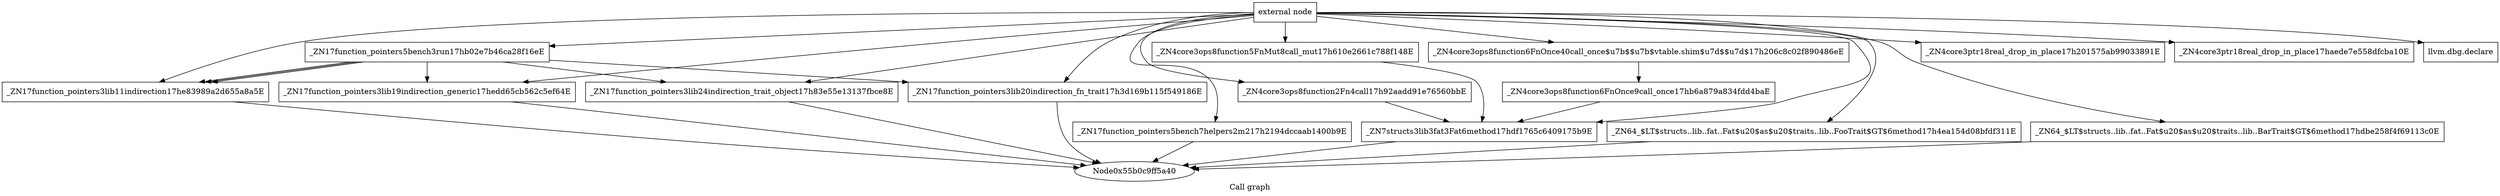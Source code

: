 digraph "Call graph" {
	label="Call graph";

	Node0x55b0c9ff5a10 [shape=record,label="{external node}"];
	Node0x55b0c9ff5a10 -> Node0x55b0c9ff5ab0;
	Node0x55b0c9ff5a10 -> Node0x55b0c9ff7350;
	Node0x55b0c9ff5a10 -> Node0x55b0c9ff73c0;
	Node0x55b0c9ff5a10 -> Node0x55b0c9ff7c80;
	Node0x55b0c9ff5a10 -> Node0x55b0c9ff7cf0;
	Node0x55b0c9ff5a10 -> Node0x55b0c9ff7d60;
	Node0x55b0c9ff5a10 -> Node0x55b0c9fe9420;
	Node0x55b0c9ff5a10 -> Node0x55b0c9fe94c0;
	Node0x55b0c9ff5a10 -> Node0x55b0c9fe9560;
	Node0x55b0c9ff5a10 -> Node0x55b0c9fe9600;
	Node0x55b0c9ff5a10 -> Node0x55b0c9facc30;
	Node0x55b0c9ff5a10 -> Node0x55b0c9facc60;
	Node0x55b0c9ff5a10 -> Node0x55b0c9ff72b0;
	Node0x55b0c9ff5a10 -> Node0x55b0c9facd40;
	Node0x55b0c9ff5a10 -> Node0x55b0c9facde0;
	Node0x55b0c9ff7cf0 [shape=record,label="{_ZN4core3ptr18real_drop_in_place17haede7e558dfcba10E}"];
	Node0x55b0c9facd40 [shape=record,label="{_ZN64_$LT$structs..lib..fat..Fat$u20$as$u20$traits..lib..FooTrait$GT$6method17h4ea154d08bfdf311E}"];
	Node0x55b0c9facd40 -> Node0x55b0c9ff5a40;
	Node0x55b0c9ff7c80 [shape=record,label="{_ZN4core3ptr18real_drop_in_place17h201575ab99033891E}"];
	Node0x55b0c9ff5ab0 [shape=record,label="{_ZN4core3ops8function2Fn4call17h92aadd91e76560bbE}"];
	Node0x55b0c9ff5ab0 -> Node0x55b0c9ff72b0;
	Node0x55b0c9ff7350 [shape=record,label="{_ZN4core3ops8function5FnMut8call_mut17h610e2661c788f148E}"];
	Node0x55b0c9ff7350 -> Node0x55b0c9ff72b0;
	Node0x55b0c9ff73c0 [shape=record,label="{_ZN4core3ops8function6FnOnce40call_once$u7b$$u7b$vtable.shim$u7d$$u7d$17h206c8c02f890486eE}"];
	Node0x55b0c9ff73c0 -> Node0x55b0c9ff7bb0;
	Node0x55b0c9facc60 [shape=record,label="{llvm.dbg.declare}"];
	Node0x55b0c9ff72b0 [shape=record,label="{_ZN7structs3lib3fat3Fat6method17hdf1765c6409175b9E}"];
	Node0x55b0c9ff72b0 -> Node0x55b0c9ff5a40;
	Node0x55b0c9ff7bb0 [shape=record,label="{_ZN4core3ops8function6FnOnce9call_once17hb6a879a834fdd4baE}"];
	Node0x55b0c9ff7bb0 -> Node0x55b0c9ff72b0;
	Node0x55b0c9ff7d60 [shape=record,label="{_ZN17function_pointers3lib11indirection17he83989a2d655a8a5E}"];
	Node0x55b0c9ff7d60 -> Node0x55b0c9ff5a40;
	Node0x55b0c9fe9420 [shape=record,label="{_ZN17function_pointers3lib19indirection_generic17hedd65cb562c5ef64E}"];
	Node0x55b0c9fe9420 -> Node0x55b0c9ff5a40;
	Node0x55b0c9fe94c0 [shape=record,label="{_ZN17function_pointers3lib24indirection_trait_object17h83e55e13137fbce8E}"];
	Node0x55b0c9fe94c0 -> Node0x55b0c9ff5a40;
	Node0x55b0c9fe9560 [shape=record,label="{_ZN17function_pointers3lib20indirection_fn_trait17h3d169b115f549186E}"];
	Node0x55b0c9fe9560 -> Node0x55b0c9ff5a40;
	Node0x55b0c9fe9600 [shape=record,label="{_ZN17function_pointers5bench7helpers2m217h2194dccaab1400b9E}"];
	Node0x55b0c9fe9600 -> Node0x55b0c9ff5a40;
	Node0x55b0c9facc30 [shape=record,label="{_ZN17function_pointers5bench3run17hb02e7b46ca28f16eE}"];
	Node0x55b0c9facc30 -> Node0x55b0c9ff7d60;
	Node0x55b0c9facc30 -> Node0x55b0c9ff7d60;
	Node0x55b0c9facc30 -> Node0x55b0c9ff7d60;
	Node0x55b0c9facc30 -> Node0x55b0c9fe9420;
	Node0x55b0c9facc30 -> Node0x55b0c9fe94c0;
	Node0x55b0c9facc30 -> Node0x55b0c9fe9560;
	Node0x55b0c9facde0 [shape=record,label="{_ZN64_$LT$structs..lib..fat..Fat$u20$as$u20$traits..lib..BarTrait$GT$6method17hdbe258f4f69113c0E}"];
	Node0x55b0c9facde0 -> Node0x55b0c9ff5a40;
}
